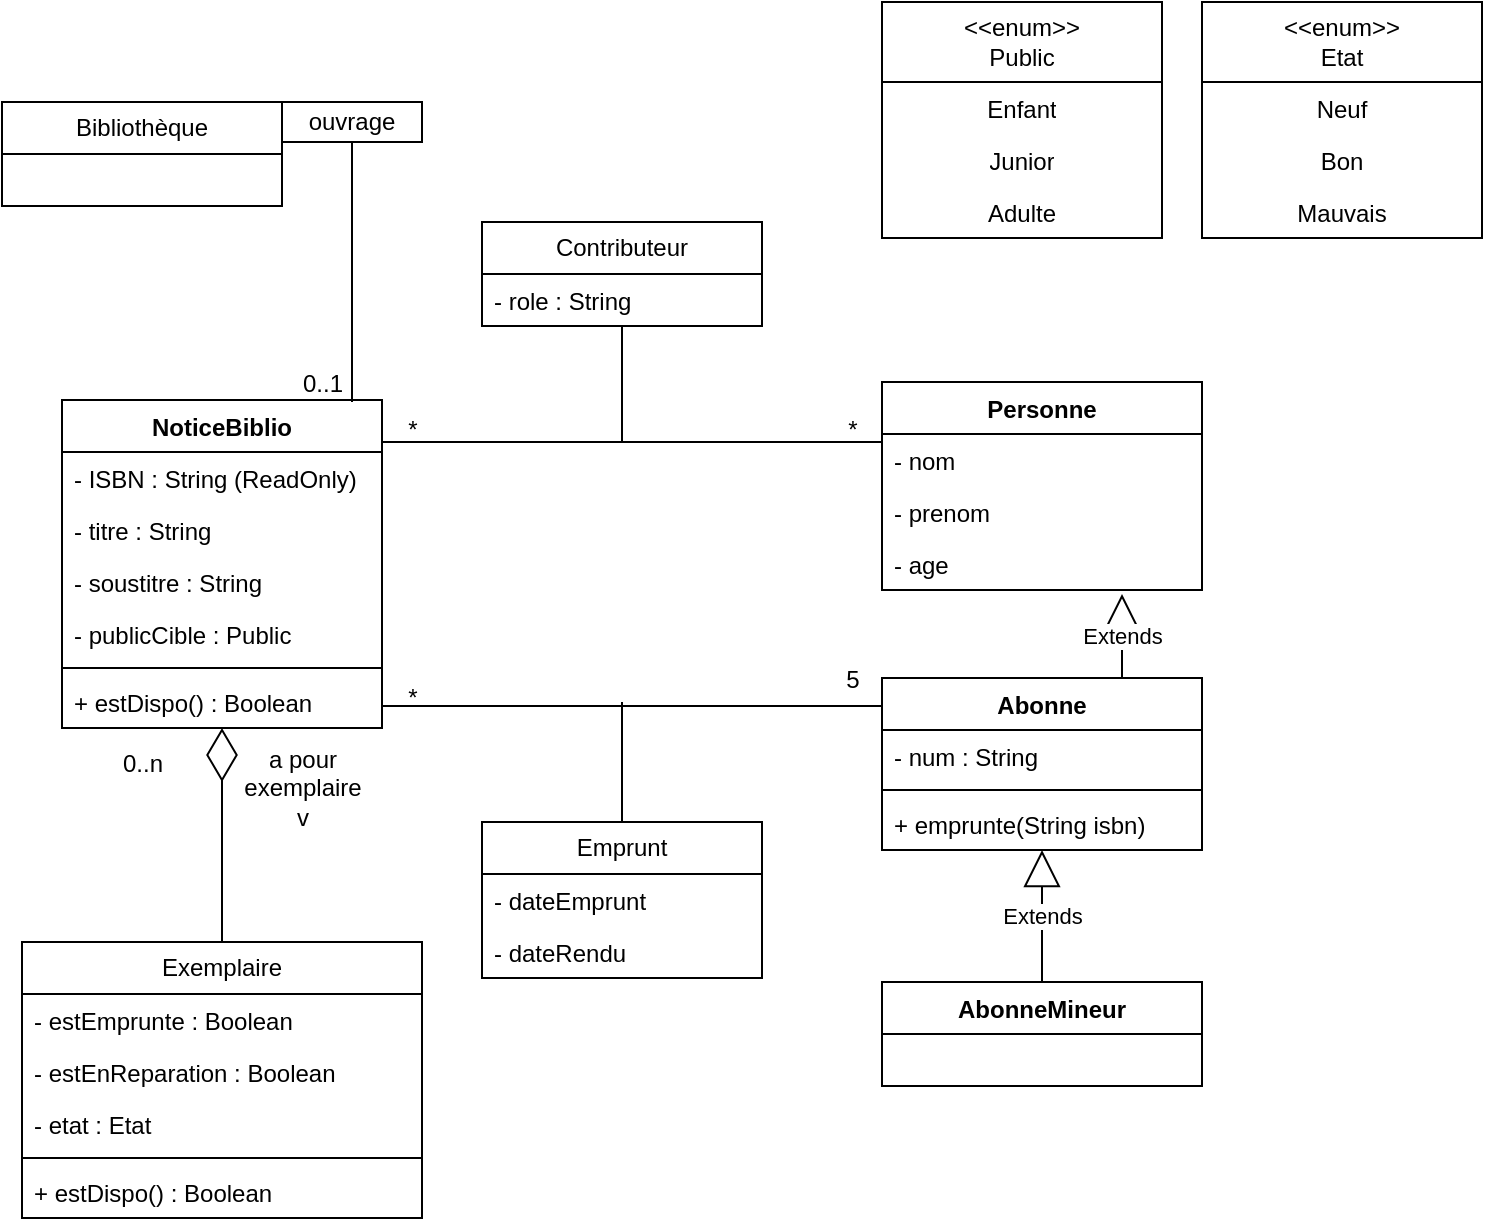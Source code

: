 <mxfile version="24.0.4" type="device">
  <diagram name="Page-1" id="Zn7uE0AEQV1E9iIXM0zF">
    <mxGraphModel dx="1042" dy="1142" grid="1" gridSize="10" guides="1" tooltips="1" connect="1" arrows="1" fold="1" page="1" pageScale="1" pageWidth="827" pageHeight="1169" math="0" shadow="0">
      <root>
        <mxCell id="0" />
        <mxCell id="1" parent="0" />
        <mxCell id="516vXQK7jXGPLVXjwkio-2" value="NoticeBiblio" style="swimlane;fontStyle=1;align=center;verticalAlign=top;childLayout=stackLayout;horizontal=1;startSize=26;horizontalStack=0;resizeParent=1;resizeParentMax=0;resizeLast=0;collapsible=1;marginBottom=0;whiteSpace=wrap;html=1;" parent="1" vertex="1">
          <mxGeometry x="40" y="239" width="160" height="164" as="geometry" />
        </mxCell>
        <mxCell id="516vXQK7jXGPLVXjwkio-3" value="- ISBN : String (ReadOnly)" style="text;strokeColor=none;fillColor=none;align=left;verticalAlign=top;spacingLeft=4;spacingRight=4;overflow=hidden;rotatable=0;points=[[0,0.5],[1,0.5]];portConstraint=eastwest;whiteSpace=wrap;html=1;" parent="516vXQK7jXGPLVXjwkio-2" vertex="1">
          <mxGeometry y="26" width="160" height="26" as="geometry" />
        </mxCell>
        <mxCell id="516vXQK7jXGPLVXjwkio-6" value="- titre : String" style="text;strokeColor=none;fillColor=none;align=left;verticalAlign=top;spacingLeft=4;spacingRight=4;overflow=hidden;rotatable=0;points=[[0,0.5],[1,0.5]];portConstraint=eastwest;whiteSpace=wrap;html=1;" parent="516vXQK7jXGPLVXjwkio-2" vertex="1">
          <mxGeometry y="52" width="160" height="26" as="geometry" />
        </mxCell>
        <mxCell id="516vXQK7jXGPLVXjwkio-7" value="- soustitre : String" style="text;strokeColor=none;fillColor=none;align=left;verticalAlign=top;spacingLeft=4;spacingRight=4;overflow=hidden;rotatable=0;points=[[0,0.5],[1,0.5]];portConstraint=eastwest;whiteSpace=wrap;html=1;" parent="516vXQK7jXGPLVXjwkio-2" vertex="1">
          <mxGeometry y="78" width="160" height="26" as="geometry" />
        </mxCell>
        <mxCell id="516vXQK7jXGPLVXjwkio-25" value="- publicCible : Public" style="text;strokeColor=none;fillColor=none;align=left;verticalAlign=top;spacingLeft=4;spacingRight=4;overflow=hidden;rotatable=0;points=[[0,0.5],[1,0.5]];portConstraint=eastwest;whiteSpace=wrap;html=1;" parent="516vXQK7jXGPLVXjwkio-2" vertex="1">
          <mxGeometry y="104" width="160" height="26" as="geometry" />
        </mxCell>
        <mxCell id="516vXQK7jXGPLVXjwkio-4" value="" style="line;strokeWidth=1;fillColor=none;align=left;verticalAlign=middle;spacingTop=-1;spacingLeft=3;spacingRight=3;rotatable=0;labelPosition=right;points=[];portConstraint=eastwest;strokeColor=inherit;" parent="516vXQK7jXGPLVXjwkio-2" vertex="1">
          <mxGeometry y="130" width="160" height="8" as="geometry" />
        </mxCell>
        <mxCell id="516vXQK7jXGPLVXjwkio-57" value="+ estDispo() : Boolean" style="text;strokeColor=none;fillColor=none;align=left;verticalAlign=top;spacingLeft=4;spacingRight=4;overflow=hidden;rotatable=0;points=[[0,0.5],[1,0.5]];portConstraint=eastwest;whiteSpace=wrap;html=1;" parent="516vXQK7jXGPLVXjwkio-2" vertex="1">
          <mxGeometry y="138" width="160" height="26" as="geometry" />
        </mxCell>
        <mxCell id="516vXQK7jXGPLVXjwkio-9" value="Personne" style="swimlane;fontStyle=1;align=center;verticalAlign=top;childLayout=stackLayout;horizontal=1;startSize=26;horizontalStack=0;resizeParent=1;resizeParentMax=0;resizeLast=0;collapsible=1;marginBottom=0;whiteSpace=wrap;html=1;" parent="1" vertex="1">
          <mxGeometry x="450" y="230" width="160" height="104" as="geometry" />
        </mxCell>
        <mxCell id="516vXQK7jXGPLVXjwkio-10" value="- nom" style="text;strokeColor=none;fillColor=none;align=left;verticalAlign=top;spacingLeft=4;spacingRight=4;overflow=hidden;rotatable=0;points=[[0,0.5],[1,0.5]];portConstraint=eastwest;whiteSpace=wrap;html=1;" parent="516vXQK7jXGPLVXjwkio-9" vertex="1">
          <mxGeometry y="26" width="160" height="26" as="geometry" />
        </mxCell>
        <mxCell id="516vXQK7jXGPLVXjwkio-14" value="- prenom" style="text;strokeColor=none;fillColor=none;align=left;verticalAlign=top;spacingLeft=4;spacingRight=4;overflow=hidden;rotatable=0;points=[[0,0.5],[1,0.5]];portConstraint=eastwest;whiteSpace=wrap;html=1;" parent="516vXQK7jXGPLVXjwkio-9" vertex="1">
          <mxGeometry y="52" width="160" height="26" as="geometry" />
        </mxCell>
        <mxCell id="516vXQK7jXGPLVXjwkio-23" value="- age" style="text;strokeColor=none;fillColor=none;align=left;verticalAlign=top;spacingLeft=4;spacingRight=4;overflow=hidden;rotatable=0;points=[[0,0.5],[1,0.5]];portConstraint=eastwest;whiteSpace=wrap;html=1;" parent="516vXQK7jXGPLVXjwkio-9" vertex="1">
          <mxGeometry y="78" width="160" height="26" as="geometry" />
        </mxCell>
        <mxCell id="516vXQK7jXGPLVXjwkio-31" value="&amp;lt;&amp;lt;enum&amp;gt;&amp;gt;&lt;br&gt;Public" style="swimlane;fontStyle=0;childLayout=stackLayout;horizontal=1;startSize=40;fillColor=none;horizontalStack=0;resizeParent=1;resizeParentMax=0;resizeLast=0;collapsible=1;marginBottom=0;whiteSpace=wrap;html=1;" parent="1" vertex="1">
          <mxGeometry x="450" y="40" width="140" height="118" as="geometry" />
        </mxCell>
        <mxCell id="516vXQK7jXGPLVXjwkio-32" value="Enfant" style="text;strokeColor=none;fillColor=none;align=center;verticalAlign=top;spacingLeft=4;spacingRight=4;overflow=hidden;rotatable=0;points=[[0,0.5],[1,0.5]];portConstraint=eastwest;whiteSpace=wrap;html=1;" parent="516vXQK7jXGPLVXjwkio-31" vertex="1">
          <mxGeometry y="40" width="140" height="26" as="geometry" />
        </mxCell>
        <mxCell id="516vXQK7jXGPLVXjwkio-33" value="Junior" style="text;strokeColor=none;fillColor=none;align=center;verticalAlign=top;spacingLeft=4;spacingRight=4;overflow=hidden;rotatable=0;points=[[0,0.5],[1,0.5]];portConstraint=eastwest;whiteSpace=wrap;html=1;" parent="516vXQK7jXGPLVXjwkio-31" vertex="1">
          <mxGeometry y="66" width="140" height="26" as="geometry" />
        </mxCell>
        <mxCell id="516vXQK7jXGPLVXjwkio-34" value="Adulte" style="text;strokeColor=none;fillColor=none;align=center;verticalAlign=top;spacingLeft=4;spacingRight=4;overflow=hidden;rotatable=0;points=[[0,0.5],[1,0.5]];portConstraint=eastwest;whiteSpace=wrap;html=1;" parent="516vXQK7jXGPLVXjwkio-31" vertex="1">
          <mxGeometry y="92" width="140" height="26" as="geometry" />
        </mxCell>
        <mxCell id="516vXQK7jXGPLVXjwkio-35" value="Abonne" style="swimlane;fontStyle=1;align=center;verticalAlign=top;childLayout=stackLayout;horizontal=1;startSize=26;horizontalStack=0;resizeParent=1;resizeParentMax=0;resizeLast=0;collapsible=1;marginBottom=0;whiteSpace=wrap;html=1;" parent="1" vertex="1">
          <mxGeometry x="450" y="378" width="160" height="86" as="geometry" />
        </mxCell>
        <mxCell id="516vXQK7jXGPLVXjwkio-36" value="- num : String" style="text;strokeColor=none;fillColor=none;align=left;verticalAlign=top;spacingLeft=4;spacingRight=4;overflow=hidden;rotatable=0;points=[[0,0.5],[1,0.5]];portConstraint=eastwest;whiteSpace=wrap;html=1;" parent="516vXQK7jXGPLVXjwkio-35" vertex="1">
          <mxGeometry y="26" width="160" height="26" as="geometry" />
        </mxCell>
        <mxCell id="516vXQK7jXGPLVXjwkio-37" value="" style="line;strokeWidth=1;fillColor=none;align=left;verticalAlign=middle;spacingTop=-1;spacingLeft=3;spacingRight=3;rotatable=0;labelPosition=right;points=[];portConstraint=eastwest;strokeColor=inherit;" parent="516vXQK7jXGPLVXjwkio-35" vertex="1">
          <mxGeometry y="52" width="160" height="8" as="geometry" />
        </mxCell>
        <mxCell id="516vXQK7jXGPLVXjwkio-38" value="+ emprunte(String isbn)" style="text;strokeColor=none;fillColor=none;align=left;verticalAlign=top;spacingLeft=4;spacingRight=4;overflow=hidden;rotatable=0;points=[[0,0.5],[1,0.5]];portConstraint=eastwest;whiteSpace=wrap;html=1;" parent="516vXQK7jXGPLVXjwkio-35" vertex="1">
          <mxGeometry y="60" width="160" height="26" as="geometry" />
        </mxCell>
        <mxCell id="516vXQK7jXGPLVXjwkio-39" value="Extends" style="endArrow=block;endSize=16;endFill=0;html=1;rounded=0;exitX=0.75;exitY=0;exitDx=0;exitDy=0;entryX=0.75;entryY=1.077;entryDx=0;entryDy=0;entryPerimeter=0;" parent="1" source="516vXQK7jXGPLVXjwkio-35" target="516vXQK7jXGPLVXjwkio-23" edge="1">
          <mxGeometry width="160" relative="1" as="geometry">
            <mxPoint x="540" y="377" as="sourcePoint" />
            <mxPoint x="541" y="305" as="targetPoint" />
          </mxGeometry>
        </mxCell>
        <mxCell id="516vXQK7jXGPLVXjwkio-40" value="AbonneMineur" style="swimlane;fontStyle=1;align=center;verticalAlign=top;childLayout=stackLayout;horizontal=1;startSize=26;horizontalStack=0;resizeParent=1;resizeParentMax=0;resizeLast=0;collapsible=1;marginBottom=0;whiteSpace=wrap;html=1;" parent="1" vertex="1">
          <mxGeometry x="450" y="530" width="160" height="52" as="geometry" />
        </mxCell>
        <mxCell id="516vXQK7jXGPLVXjwkio-41" value="&lt;div&gt;&lt;br/&gt;&lt;/div&gt;" style="text;strokeColor=none;fillColor=none;align=left;verticalAlign=top;spacingLeft=4;spacingRight=4;overflow=hidden;rotatable=0;points=[[0,0.5],[1,0.5]];portConstraint=eastwest;whiteSpace=wrap;html=1;" parent="516vXQK7jXGPLVXjwkio-40" vertex="1">
          <mxGeometry y="26" width="160" height="26" as="geometry" />
        </mxCell>
        <mxCell id="516vXQK7jXGPLVXjwkio-44" value="Extends" style="endArrow=block;endSize=16;endFill=0;html=1;rounded=0;exitX=0.5;exitY=0;exitDx=0;exitDy=0;" parent="1" source="516vXQK7jXGPLVXjwkio-40" target="516vXQK7jXGPLVXjwkio-38" edge="1">
          <mxGeometry width="160" relative="1" as="geometry">
            <mxPoint x="550" y="420" as="sourcePoint" />
            <mxPoint x="550" y="206" as="targetPoint" />
          </mxGeometry>
        </mxCell>
        <mxCell id="516vXQK7jXGPLVXjwkio-45" value="Exemplaire" style="swimlane;fontStyle=0;childLayout=stackLayout;horizontal=1;startSize=26;fillColor=none;horizontalStack=0;resizeParent=1;resizeParentMax=0;resizeLast=0;collapsible=1;marginBottom=0;whiteSpace=wrap;html=1;" parent="1" vertex="1">
          <mxGeometry x="20" y="510" width="200" height="138" as="geometry" />
        </mxCell>
        <mxCell id="516vXQK7jXGPLVXjwkio-46" value="- estEmprunte : Boolean" style="text;strokeColor=none;fillColor=none;align=left;verticalAlign=top;spacingLeft=4;spacingRight=4;overflow=hidden;rotatable=0;points=[[0,0.5],[1,0.5]];portConstraint=eastwest;whiteSpace=wrap;html=1;" parent="516vXQK7jXGPLVXjwkio-45" vertex="1">
          <mxGeometry y="26" width="200" height="26" as="geometry" />
        </mxCell>
        <mxCell id="516vXQK7jXGPLVXjwkio-58" value="- estEnReparation : Boolean" style="text;strokeColor=none;fillColor=none;align=left;verticalAlign=top;spacingLeft=4;spacingRight=4;overflow=hidden;rotatable=0;points=[[0,0.5],[1,0.5]];portConstraint=eastwest;whiteSpace=wrap;html=1;" parent="516vXQK7jXGPLVXjwkio-45" vertex="1">
          <mxGeometry y="52" width="200" height="26" as="geometry" />
        </mxCell>
        <mxCell id="516vXQK7jXGPLVXjwkio-47" value="- etat : Etat" style="text;strokeColor=none;fillColor=none;align=left;verticalAlign=top;spacingLeft=4;spacingRight=4;overflow=hidden;rotatable=0;points=[[0,0.5],[1,0.5]];portConstraint=eastwest;whiteSpace=wrap;html=1;" parent="516vXQK7jXGPLVXjwkio-45" vertex="1">
          <mxGeometry y="78" width="200" height="26" as="geometry" />
        </mxCell>
        <mxCell id="516vXQK7jXGPLVXjwkio-60" value="" style="line;strokeWidth=1;fillColor=none;align=left;verticalAlign=middle;spacingTop=-1;spacingLeft=3;spacingRight=3;rotatable=0;labelPosition=right;points=[];portConstraint=eastwest;strokeColor=inherit;" parent="516vXQK7jXGPLVXjwkio-45" vertex="1">
          <mxGeometry y="104" width="200" height="8" as="geometry" />
        </mxCell>
        <mxCell id="516vXQK7jXGPLVXjwkio-59" value="+ estDispo() : Boolean" style="text;strokeColor=none;fillColor=none;align=left;verticalAlign=top;spacingLeft=4;spacingRight=4;overflow=hidden;rotatable=0;points=[[0,0.5],[1,0.5]];portConstraint=eastwest;whiteSpace=wrap;html=1;" parent="516vXQK7jXGPLVXjwkio-45" vertex="1">
          <mxGeometry y="112" width="200" height="26" as="geometry" />
        </mxCell>
        <mxCell id="516vXQK7jXGPLVXjwkio-49" value="&amp;lt;&amp;lt;enum&amp;gt;&amp;gt; &lt;br&gt;Etat" style="swimlane;fontStyle=0;childLayout=stackLayout;horizontal=1;startSize=40;fillColor=none;horizontalStack=0;resizeParent=1;resizeParentMax=0;resizeLast=0;collapsible=1;marginBottom=0;whiteSpace=wrap;html=1;" parent="1" vertex="1">
          <mxGeometry x="610" y="40" width="140" height="118" as="geometry" />
        </mxCell>
        <mxCell id="516vXQK7jXGPLVXjwkio-50" value="Neuf" style="text;strokeColor=none;fillColor=none;align=center;verticalAlign=top;spacingLeft=4;spacingRight=4;overflow=hidden;rotatable=0;points=[[0,0.5],[1,0.5]];portConstraint=eastwest;whiteSpace=wrap;html=1;" parent="516vXQK7jXGPLVXjwkio-49" vertex="1">
          <mxGeometry y="40" width="140" height="26" as="geometry" />
        </mxCell>
        <mxCell id="516vXQK7jXGPLVXjwkio-51" value="Bon" style="text;strokeColor=none;fillColor=none;align=center;verticalAlign=top;spacingLeft=4;spacingRight=4;overflow=hidden;rotatable=0;points=[[0,0.5],[1,0.5]];portConstraint=eastwest;whiteSpace=wrap;html=1;" parent="516vXQK7jXGPLVXjwkio-49" vertex="1">
          <mxGeometry y="66" width="140" height="26" as="geometry" />
        </mxCell>
        <mxCell id="516vXQK7jXGPLVXjwkio-52" value="Mauvais" style="text;strokeColor=none;fillColor=none;align=center;verticalAlign=top;spacingLeft=4;spacingRight=4;overflow=hidden;rotatable=0;points=[[0,0.5],[1,0.5]];portConstraint=eastwest;whiteSpace=wrap;html=1;" parent="516vXQK7jXGPLVXjwkio-49" vertex="1">
          <mxGeometry y="92" width="140" height="26" as="geometry" />
        </mxCell>
        <mxCell id="516vXQK7jXGPLVXjwkio-53" value="" style="endArrow=diamondThin;endFill=0;endSize=24;html=1;rounded=0;exitX=0.5;exitY=0;exitDx=0;exitDy=0;" parent="1" source="516vXQK7jXGPLVXjwkio-45" target="516vXQK7jXGPLVXjwkio-57" edge="1">
          <mxGeometry width="160" relative="1" as="geometry">
            <mxPoint x="200" y="420" as="sourcePoint" />
            <mxPoint x="80" y="460" as="targetPoint" />
          </mxGeometry>
        </mxCell>
        <mxCell id="516vXQK7jXGPLVXjwkio-54" value="0..n" style="text;html=1;align=center;verticalAlign=middle;resizable=0;points=[];autosize=1;strokeColor=none;fillColor=none;" parent="1" vertex="1">
          <mxGeometry x="60" y="406" width="40" height="30" as="geometry" />
        </mxCell>
        <mxCell id="516vXQK7jXGPLVXjwkio-55" value="a pour &lt;br&gt;exemplaire&lt;br&gt;v" style="text;html=1;align=center;verticalAlign=middle;resizable=0;points=[];autosize=1;strokeColor=none;fillColor=none;" parent="1" vertex="1">
          <mxGeometry x="120" y="403" width="80" height="60" as="geometry" />
        </mxCell>
        <mxCell id="5mt2VNEgeoj0aN_Lk0aH-14" value="" style="line;strokeWidth=1;fillColor=none;align=left;verticalAlign=middle;spacingTop=-1;spacingLeft=3;spacingRight=3;rotatable=0;labelPosition=right;points=[];portConstraint=eastwest;strokeColor=inherit;" vertex="1" parent="1">
          <mxGeometry x="200" y="256" width="250" height="8" as="geometry" />
        </mxCell>
        <mxCell id="5mt2VNEgeoj0aN_Lk0aH-18" value="Contributeur" style="swimlane;fontStyle=0;childLayout=stackLayout;horizontal=1;startSize=26;fillColor=none;horizontalStack=0;resizeParent=1;resizeParentMax=0;resizeLast=0;collapsible=1;marginBottom=0;whiteSpace=wrap;html=1;" vertex="1" parent="1">
          <mxGeometry x="250" y="150" width="140" height="52" as="geometry" />
        </mxCell>
        <mxCell id="5mt2VNEgeoj0aN_Lk0aH-21" value="- role : String" style="text;strokeColor=none;fillColor=none;align=left;verticalAlign=top;spacingLeft=4;spacingRight=4;overflow=hidden;rotatable=0;points=[[0,0.5],[1,0.5]];portConstraint=eastwest;whiteSpace=wrap;html=1;" vertex="1" parent="5mt2VNEgeoj0aN_Lk0aH-18">
          <mxGeometry y="26" width="140" height="26" as="geometry" />
        </mxCell>
        <mxCell id="5mt2VNEgeoj0aN_Lk0aH-25" value="" style="line;strokeWidth=1;fillColor=none;align=left;verticalAlign=middle;spacingTop=-1;spacingLeft=3;spacingRight=3;rotatable=0;labelPosition=right;points=[];portConstraint=eastwest;strokeColor=inherit;" vertex="1" parent="1">
          <mxGeometry x="200" y="390" width="250" height="4" as="geometry" />
        </mxCell>
        <mxCell id="5mt2VNEgeoj0aN_Lk0aH-27" value="" style="line;strokeWidth=1;direction=south;html=1;" vertex="1" parent="1">
          <mxGeometry x="315" y="390" width="10" height="60" as="geometry" />
        </mxCell>
        <mxCell id="5mt2VNEgeoj0aN_Lk0aH-28" value="" style="line;strokeWidth=1;direction=south;html=1;" vertex="1" parent="1">
          <mxGeometry x="315" y="202" width="10" height="58" as="geometry" />
        </mxCell>
        <mxCell id="5mt2VNEgeoj0aN_Lk0aH-29" value="Emprunt" style="swimlane;fontStyle=0;childLayout=stackLayout;horizontal=1;startSize=26;fillColor=none;horizontalStack=0;resizeParent=1;resizeParentMax=0;resizeLast=0;collapsible=1;marginBottom=0;whiteSpace=wrap;html=1;" vertex="1" parent="1">
          <mxGeometry x="250" y="450" width="140" height="78" as="geometry" />
        </mxCell>
        <mxCell id="5mt2VNEgeoj0aN_Lk0aH-30" value="- dateEmprunt" style="text;strokeColor=none;fillColor=none;align=left;verticalAlign=top;spacingLeft=4;spacingRight=4;overflow=hidden;rotatable=0;points=[[0,0.5],[1,0.5]];portConstraint=eastwest;whiteSpace=wrap;html=1;" vertex="1" parent="5mt2VNEgeoj0aN_Lk0aH-29">
          <mxGeometry y="26" width="140" height="26" as="geometry" />
        </mxCell>
        <mxCell id="5mt2VNEgeoj0aN_Lk0aH-31" value="- dateRendu" style="text;strokeColor=none;fillColor=none;align=left;verticalAlign=top;spacingLeft=4;spacingRight=4;overflow=hidden;rotatable=0;points=[[0,0.5],[1,0.5]];portConstraint=eastwest;whiteSpace=wrap;html=1;" vertex="1" parent="5mt2VNEgeoj0aN_Lk0aH-29">
          <mxGeometry y="52" width="140" height="26" as="geometry" />
        </mxCell>
        <mxCell id="5mt2VNEgeoj0aN_Lk0aH-35" value="*" style="text;html=1;align=center;verticalAlign=middle;resizable=0;points=[];autosize=1;strokeColor=none;fillColor=none;" vertex="1" parent="1">
          <mxGeometry x="200" y="239" width="30" height="30" as="geometry" />
        </mxCell>
        <mxCell id="5mt2VNEgeoj0aN_Lk0aH-36" value="*" style="text;html=1;align=center;verticalAlign=middle;resizable=0;points=[];autosize=1;strokeColor=none;fillColor=none;" vertex="1" parent="1">
          <mxGeometry x="420" y="239" width="30" height="30" as="geometry" />
        </mxCell>
        <mxCell id="5mt2VNEgeoj0aN_Lk0aH-37" value="*" style="text;html=1;align=center;verticalAlign=middle;resizable=0;points=[];autosize=1;strokeColor=none;fillColor=none;" vertex="1" parent="1">
          <mxGeometry x="200" y="373" width="30" height="30" as="geometry" />
        </mxCell>
        <mxCell id="5mt2VNEgeoj0aN_Lk0aH-38" value="5" style="text;html=1;align=center;verticalAlign=middle;resizable=0;points=[];autosize=1;strokeColor=none;fillColor=none;" vertex="1" parent="1">
          <mxGeometry x="420" y="364" width="30" height="30" as="geometry" />
        </mxCell>
        <mxCell id="5mt2VNEgeoj0aN_Lk0aH-39" value="Bibliothèque" style="swimlane;fontStyle=0;childLayout=stackLayout;horizontal=1;startSize=26;fillColor=none;horizontalStack=0;resizeParent=1;resizeParentMax=0;resizeLast=0;collapsible=1;marginBottom=0;whiteSpace=wrap;html=1;" vertex="1" parent="1">
          <mxGeometry x="10" y="90" width="140" height="52" as="geometry" />
        </mxCell>
        <mxCell id="5mt2VNEgeoj0aN_Lk0aH-46" value="ouvrage" style="html=1;whiteSpace=wrap;" vertex="1" parent="1">
          <mxGeometry x="150" y="90" width="70" height="20" as="geometry" />
        </mxCell>
        <mxCell id="5mt2VNEgeoj0aN_Lk0aH-47" value="" style="line;strokeWidth=1;direction=south;html=1;" vertex="1" parent="1">
          <mxGeometry x="180" y="110" width="10" height="130" as="geometry" />
        </mxCell>
        <mxCell id="5mt2VNEgeoj0aN_Lk0aH-49" value="0..1" style="text;html=1;align=center;verticalAlign=middle;resizable=0;points=[];autosize=1;strokeColor=none;fillColor=none;" vertex="1" parent="1">
          <mxGeometry x="150" y="216" width="40" height="30" as="geometry" />
        </mxCell>
      </root>
    </mxGraphModel>
  </diagram>
</mxfile>
